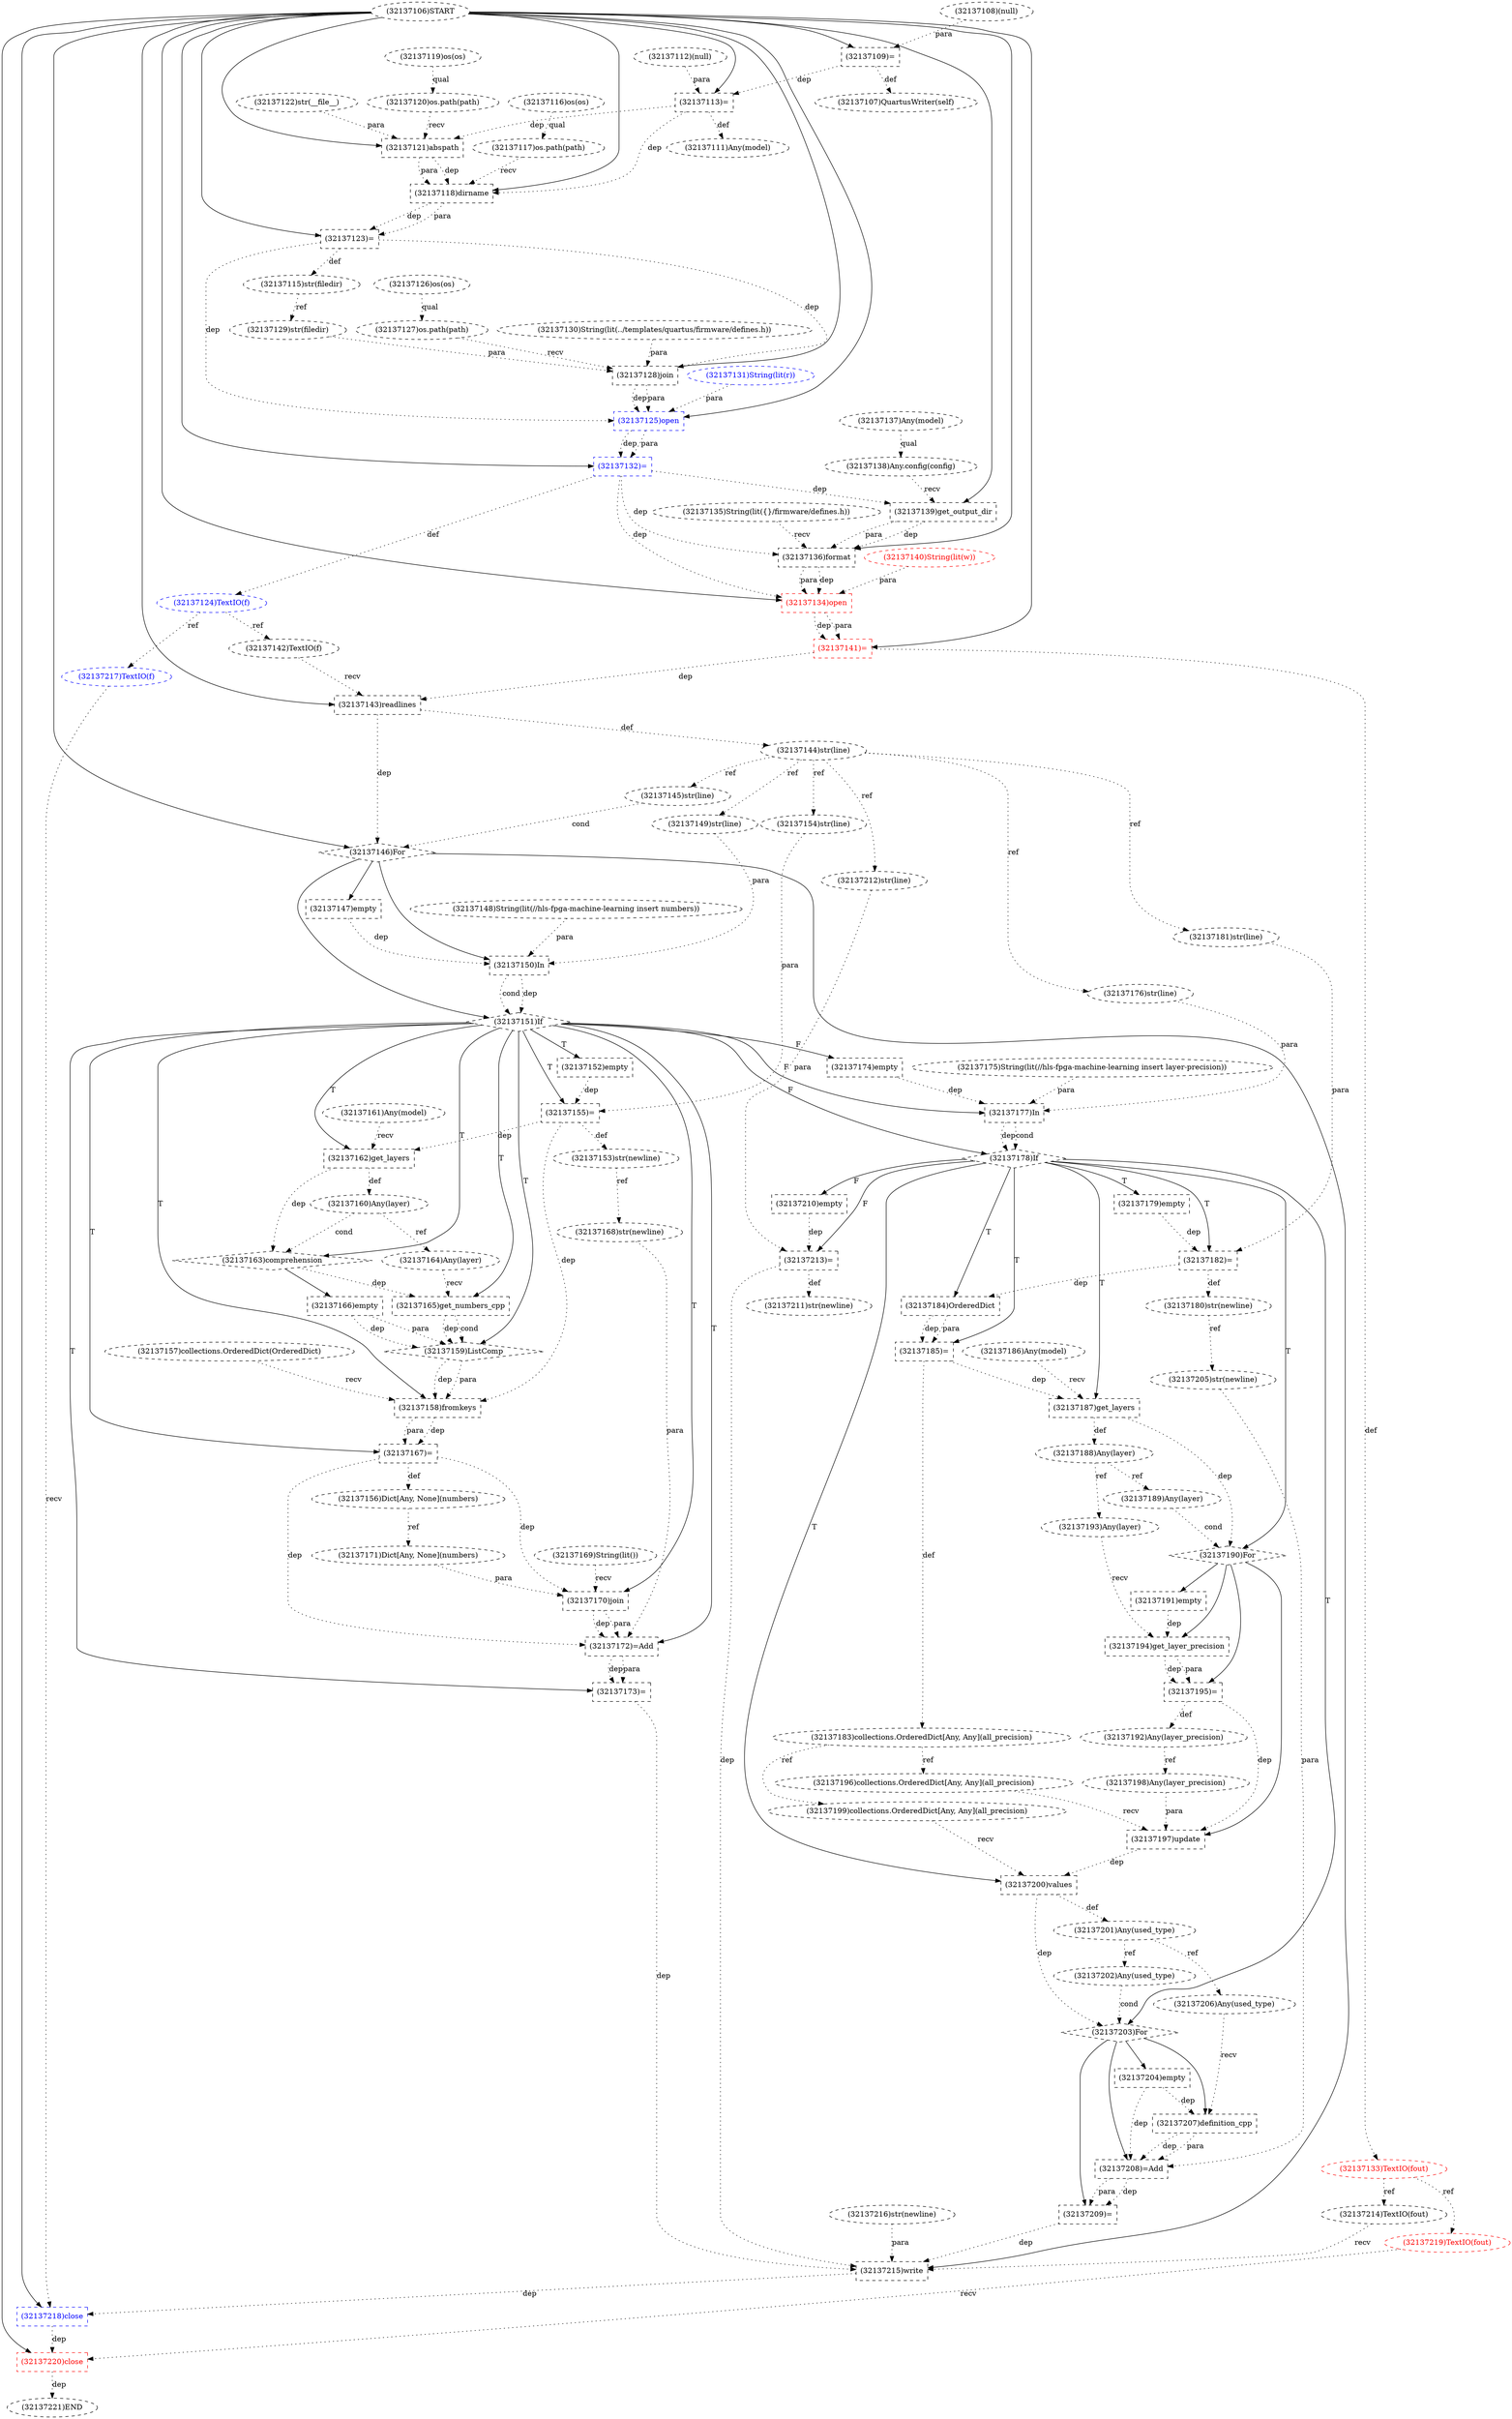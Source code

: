 digraph G {
1 [label="(32137156)Dict[Any, None](numbers)" shape=ellipse style=dashed]
2 [label="(32137183)collections.OrderedDict[Any, Any](all_precision)" shape=ellipse style=dashed]
3 [label="(32137107)QuartusWriter(self)" shape=ellipse style=dashed]
4 [label="(32137201)Any(used_type)" shape=ellipse style=dashed]
5 [label="(32137196)collections.OrderedDict[Any, Any](all_precision)" shape=ellipse style=dashed]
6 [label="(32137129)str(filedir)" shape=ellipse style=dashed]
7 [label="(32137185)=" shape=box style=dashed]
8 [label="(32137205)str(newline)" shape=ellipse style=dashed]
9 [label="(32137212)str(line)" shape=ellipse style=dashed]
10 [label="(32137215)write" shape=box style=dashed]
11 [label="(32137168)str(newline)" shape=ellipse style=dashed]
12 [label="(32137128)join" shape=box style=dashed]
13 [label="(32137218)close" shape=box style=dashed color=blue fontcolor=blue]
14 [label="(32137152)empty" shape=box style=dashed]
15 [label="(32137115)str(filedir)" shape=ellipse style=dashed]
16 [label="(32137221)END" style=dashed]
17 [label="(32137160)Any(layer)" shape=ellipse style=dashed]
18 [label="(32137178)If" shape=diamond style=dashed]
19 [label="(32137192)Any(layer_precision)" shape=ellipse style=dashed]
20 [label="(32137157)collections.OrderedDict(OrderedDict)" shape=ellipse style=dashed]
21 [label="(32137139)get_output_dir" shape=box style=dashed]
22 [label="(32137154)str(line)" shape=ellipse style=dashed]
23 [label="(32137174)empty" shape=box style=dashed]
24 [label="(32137167)=" shape=box style=dashed]
25 [label="(32137193)Any(layer)" shape=ellipse style=dashed]
26 [label="(32137147)empty" shape=box style=dashed]
27 [label="(32137216)str(newline)" shape=ellipse style=dashed]
28 [label="(32137112)(null)" shape=ellipse style=dashed]
29 [label="(32137199)collections.OrderedDict[Any, Any](all_precision)" shape=ellipse style=dashed]
30 [label="(32137202)Any(used_type)" shape=ellipse style=dashed]
31 [label="(32137137)Any(model)" shape=ellipse style=dashed]
32 [label="(32137171)Dict[Any, None](numbers)" shape=ellipse style=dashed]
33 [label="(32137217)TextIO(f)" shape=ellipse style=dashed color=blue fontcolor=blue]
34 [label="(32137111)Any(model)" shape=ellipse style=dashed]
35 [label="(32137163)comprehension" shape=diamond style=dashed]
36 [label="(32137184)OrderedDict" shape=box style=dashed]
37 [label="(32137108)(null)" shape=ellipse style=dashed]
38 [label="(32137211)str(newline)" shape=ellipse style=dashed]
39 [label="(32137208)=Add" shape=box style=dashed]
40 [label="(32137132)=" shape=box style=dashed color=blue fontcolor=blue]
41 [label="(32137195)=" shape=box style=dashed]
42 [label="(32137179)empty" shape=box style=dashed]
43 [label="(32137194)get_layer_precision" shape=box style=dashed]
44 [label="(32137119)os(os)" shape=ellipse style=dashed]
45 [label="(32137213)=" shape=box style=dashed]
46 [label="(32137180)str(newline)" shape=ellipse style=dashed]
47 [label="(32137131)String(lit(r))" shape=ellipse style=dashed color=blue fontcolor=blue]
48 [label="(32137169)String(lit())" shape=ellipse style=dashed]
49 [label="(32137173)=" shape=box style=dashed]
50 [label="(32137113)=" shape=box style=dashed]
51 [label="(32137143)readlines" shape=box style=dashed]
52 [label="(32137125)open" shape=box style=dashed color=blue fontcolor=blue]
53 [label="(32137204)empty" shape=box style=dashed]
54 [label="(32137146)For" shape=diamond style=dashed]
55 [label="(32137166)empty" shape=box style=dashed]
56 [label="(32137220)close" shape=box style=dashed color=red fontcolor=red]
57 [label="(32137122)str(__file__)" shape=ellipse style=dashed]
58 [label="(32137144)str(line)" shape=ellipse style=dashed]
59 [label="(32137182)=" shape=box style=dashed]
60 [label="(32137214)TextIO(fout)" shape=ellipse style=dashed]
61 [label="(32137190)For" shape=diamond style=dashed]
62 [label="(32137153)str(newline)" shape=ellipse style=dashed]
63 [label="(32137148)String(lit(//hls-fpga-machine-learning insert numbers))" shape=ellipse style=dashed]
64 [label="(32137197)update" shape=box style=dashed]
65 [label="(32137158)fromkeys" shape=box style=dashed]
66 [label="(32137141)=" shape=box style=dashed color=red fontcolor=red]
67 [label="(32137172)=Add" shape=box style=dashed]
68 [label="(32137155)=" shape=box style=dashed]
69 [label="(32137191)empty" shape=box style=dashed]
70 [label="(32137207)definition_cpp" shape=box style=dashed]
71 [label="(32137118)dirname" shape=box style=dashed]
72 [label="(32137164)Any(layer)" shape=ellipse style=dashed]
73 [label="(32137188)Any(layer)" shape=ellipse style=dashed]
74 [label="(32137219)TextIO(fout)" shape=ellipse style=dashed color=red fontcolor=red]
75 [label="(32137116)os(os)" shape=ellipse style=dashed]
76 [label="(32137159)ListComp" shape=diamond style=dashed]
77 [label="(32137162)get_layers" shape=box style=dashed]
78 [label="(32137161)Any(model)" shape=ellipse style=dashed]
79 [label="(32137126)os(os)" shape=ellipse style=dashed]
80 [label="(32137120)os.path(path)" shape=ellipse style=dashed]
81 [label="(32137142)TextIO(f)" shape=ellipse style=dashed]
82 [label="(32137121)abspath" shape=box style=dashed]
83 [label="(32137181)str(line)" shape=ellipse style=dashed]
84 [label="(32137200)values" shape=box style=dashed]
85 [label="(32137134)open" shape=box style=dashed color=red fontcolor=red]
86 [label="(32137203)For" shape=diamond style=dashed]
87 [label="(32137123)=" shape=box style=dashed]
88 [label="(32137177)In" shape=box style=dashed]
89 [label="(32137133)TextIO(fout)" shape=ellipse style=dashed color=red fontcolor=red]
90 [label="(32137124)TextIO(f)" shape=ellipse style=dashed color=blue fontcolor=blue]
91 [label="(32137140)String(lit(w))" shape=ellipse style=dashed color=red fontcolor=red]
92 [label="(32137186)Any(model)" shape=ellipse style=dashed]
93 [label="(32137176)str(line)" shape=ellipse style=dashed]
94 [label="(32137145)str(line)" shape=ellipse style=dashed]
95 [label="(32137117)os.path(path)" shape=ellipse style=dashed]
96 [label="(32137150)In" shape=box style=dashed]
97 [label="(32137136)format" shape=box style=dashed]
98 [label="(32137138)Any.config(config)" shape=ellipse style=dashed]
99 [label="(32137175)String(lit(//hls-fpga-machine-learning insert layer-precision))" shape=ellipse style=dashed]
100 [label="(32137127)os.path(path)" shape=ellipse style=dashed]
101 [label="(32137151)If" shape=diamond style=dashed]
102 [label="(32137198)Any(layer_precision)" shape=ellipse style=dashed]
103 [label="(32137106)START" style=dashed]
104 [label="(32137109)=" shape=box style=dashed]
105 [label="(32137206)Any(used_type)" shape=ellipse style=dashed]
106 [label="(32137130)String(lit(../templates/quartus/firmware/defines.h))" shape=ellipse style=dashed]
107 [label="(32137149)str(line)" shape=ellipse style=dashed]
108 [label="(32137135)String(lit({}/firmware/defines.h))" shape=ellipse style=dashed]
109 [label="(32137209)=" shape=box style=dashed]
110 [label="(32137165)get_numbers_cpp" shape=box style=dashed]
111 [label="(32137210)empty" shape=box style=dashed]
112 [label="(32137189)Any(layer)" shape=ellipse style=dashed]
113 [label="(32137170)join" shape=box style=dashed]
114 [label="(32137187)get_layers" shape=box style=dashed]
24 -> 1 [label="def" style=dotted];
7 -> 2 [label="def" style=dotted];
104 -> 3 [label="def" style=dotted];
84 -> 4 [label="def" style=dotted];
2 -> 5 [label="ref" style=dotted];
15 -> 6 [label="ref" style=dotted];
18 -> 7 [label="T"];
36 -> 7 [label="dep" style=dotted];
36 -> 7 [label="para" style=dotted];
46 -> 8 [label="ref" style=dotted];
58 -> 9 [label="ref" style=dotted];
54 -> 10 [label="" style=solid];
60 -> 10 [label="recv" style=dotted];
27 -> 10 [label="para" style=dotted];
45 -> 10 [label="dep" style=dotted];
49 -> 10 [label="dep" style=dotted];
109 -> 10 [label="dep" style=dotted];
62 -> 11 [label="ref" style=dotted];
103 -> 12 [label="" style=solid];
100 -> 12 [label="recv" style=dotted];
6 -> 12 [label="para" style=dotted];
106 -> 12 [label="para" style=dotted];
87 -> 12 [label="dep" style=dotted];
103 -> 13 [label="" style=solid];
33 -> 13 [label="recv" style=dotted];
10 -> 13 [label="dep" style=dotted];
101 -> 14 [label="T"];
87 -> 15 [label="def" style=dotted];
56 -> 16 [label="dep" style=dotted];
77 -> 17 [label="def" style=dotted];
101 -> 18 [label="F"];
88 -> 18 [label="dep" style=dotted];
88 -> 18 [label="cond" style=dotted];
41 -> 19 [label="def" style=dotted];
103 -> 21 [label="" style=solid];
98 -> 21 [label="recv" style=dotted];
40 -> 21 [label="dep" style=dotted];
58 -> 22 [label="ref" style=dotted];
101 -> 23 [label="F"];
101 -> 24 [label="T"];
65 -> 24 [label="dep" style=dotted];
65 -> 24 [label="para" style=dotted];
73 -> 25 [label="ref" style=dotted];
54 -> 26 [label="" style=solid];
2 -> 29 [label="ref" style=dotted];
4 -> 30 [label="ref" style=dotted];
1 -> 32 [label="ref" style=dotted];
90 -> 33 [label="ref" style=dotted];
50 -> 34 [label="def" style=dotted];
101 -> 35 [label="T"];
77 -> 35 [label="dep" style=dotted];
17 -> 35 [label="cond" style=dotted];
18 -> 36 [label="T"];
59 -> 36 [label="dep" style=dotted];
45 -> 38 [label="def" style=dotted];
86 -> 39 [label="" style=solid];
8 -> 39 [label="para" style=dotted];
70 -> 39 [label="dep" style=dotted];
70 -> 39 [label="para" style=dotted];
53 -> 39 [label="dep" style=dotted];
103 -> 40 [label="" style=solid];
52 -> 40 [label="dep" style=dotted];
52 -> 40 [label="para" style=dotted];
61 -> 41 [label="" style=solid];
43 -> 41 [label="dep" style=dotted];
43 -> 41 [label="para" style=dotted];
18 -> 42 [label="T"];
61 -> 43 [label="" style=solid];
25 -> 43 [label="recv" style=dotted];
69 -> 43 [label="dep" style=dotted];
18 -> 45 [label="F"];
9 -> 45 [label="para" style=dotted];
111 -> 45 [label="dep" style=dotted];
59 -> 46 [label="def" style=dotted];
101 -> 49 [label="T"];
67 -> 49 [label="dep" style=dotted];
67 -> 49 [label="para" style=dotted];
103 -> 50 [label="" style=solid];
28 -> 50 [label="para" style=dotted];
104 -> 50 [label="dep" style=dotted];
103 -> 51 [label="" style=solid];
81 -> 51 [label="recv" style=dotted];
66 -> 51 [label="dep" style=dotted];
103 -> 52 [label="" style=solid];
12 -> 52 [label="dep" style=dotted];
12 -> 52 [label="para" style=dotted];
47 -> 52 [label="para" style=dotted];
87 -> 52 [label="dep" style=dotted];
86 -> 53 [label="" style=solid];
103 -> 54 [label="" style=solid];
51 -> 54 [label="dep" style=dotted];
94 -> 54 [label="cond" style=dotted];
35 -> 55 [label="" style=solid];
103 -> 56 [label="" style=solid];
74 -> 56 [label="recv" style=dotted];
13 -> 56 [label="dep" style=dotted];
51 -> 58 [label="def" style=dotted];
18 -> 59 [label="T"];
83 -> 59 [label="para" style=dotted];
42 -> 59 [label="dep" style=dotted];
89 -> 60 [label="ref" style=dotted];
18 -> 61 [label="T"];
114 -> 61 [label="dep" style=dotted];
112 -> 61 [label="cond" style=dotted];
68 -> 62 [label="def" style=dotted];
61 -> 64 [label="" style=solid];
5 -> 64 [label="recv" style=dotted];
102 -> 64 [label="para" style=dotted];
41 -> 64 [label="dep" style=dotted];
101 -> 65 [label="T"];
20 -> 65 [label="recv" style=dotted];
76 -> 65 [label="dep" style=dotted];
76 -> 65 [label="para" style=dotted];
68 -> 65 [label="dep" style=dotted];
103 -> 66 [label="" style=solid];
85 -> 66 [label="dep" style=dotted];
85 -> 66 [label="para" style=dotted];
101 -> 67 [label="T"];
11 -> 67 [label="para" style=dotted];
113 -> 67 [label="dep" style=dotted];
113 -> 67 [label="para" style=dotted];
24 -> 67 [label="dep" style=dotted];
101 -> 68 [label="T"];
22 -> 68 [label="para" style=dotted];
14 -> 68 [label="dep" style=dotted];
61 -> 69 [label="" style=solid];
86 -> 70 [label="" style=solid];
105 -> 70 [label="recv" style=dotted];
53 -> 70 [label="dep" style=dotted];
103 -> 71 [label="" style=solid];
95 -> 71 [label="recv" style=dotted];
82 -> 71 [label="dep" style=dotted];
82 -> 71 [label="para" style=dotted];
50 -> 71 [label="dep" style=dotted];
17 -> 72 [label="ref" style=dotted];
114 -> 73 [label="def" style=dotted];
89 -> 74 [label="ref" style=dotted];
101 -> 76 [label="T"];
110 -> 76 [label="dep" style=dotted];
110 -> 76 [label="cond" style=dotted];
55 -> 76 [label="dep" style=dotted];
55 -> 76 [label="para" style=dotted];
101 -> 77 [label="T"];
78 -> 77 [label="recv" style=dotted];
68 -> 77 [label="dep" style=dotted];
44 -> 80 [label="qual" style=dotted];
90 -> 81 [label="ref" style=dotted];
103 -> 82 [label="" style=solid];
80 -> 82 [label="recv" style=dotted];
57 -> 82 [label="para" style=dotted];
50 -> 82 [label="dep" style=dotted];
58 -> 83 [label="ref" style=dotted];
18 -> 84 [label="T"];
29 -> 84 [label="recv" style=dotted];
64 -> 84 [label="dep" style=dotted];
103 -> 85 [label="" style=solid];
97 -> 85 [label="dep" style=dotted];
97 -> 85 [label="para" style=dotted];
91 -> 85 [label="para" style=dotted];
40 -> 85 [label="dep" style=dotted];
18 -> 86 [label="T"];
84 -> 86 [label="dep" style=dotted];
30 -> 86 [label="cond" style=dotted];
103 -> 87 [label="" style=solid];
71 -> 87 [label="dep" style=dotted];
71 -> 87 [label="para" style=dotted];
101 -> 88 [label="F"];
99 -> 88 [label="para" style=dotted];
93 -> 88 [label="para" style=dotted];
23 -> 88 [label="dep" style=dotted];
66 -> 89 [label="def" style=dotted];
40 -> 90 [label="def" style=dotted];
58 -> 93 [label="ref" style=dotted];
58 -> 94 [label="ref" style=dotted];
75 -> 95 [label="qual" style=dotted];
54 -> 96 [label="" style=solid];
63 -> 96 [label="para" style=dotted];
107 -> 96 [label="para" style=dotted];
26 -> 96 [label="dep" style=dotted];
103 -> 97 [label="" style=solid];
108 -> 97 [label="recv" style=dotted];
21 -> 97 [label="dep" style=dotted];
21 -> 97 [label="para" style=dotted];
40 -> 97 [label="dep" style=dotted];
31 -> 98 [label="qual" style=dotted];
79 -> 100 [label="qual" style=dotted];
54 -> 101 [label="" style=solid];
96 -> 101 [label="dep" style=dotted];
96 -> 101 [label="cond" style=dotted];
19 -> 102 [label="ref" style=dotted];
103 -> 104 [label="" style=solid];
37 -> 104 [label="para" style=dotted];
4 -> 105 [label="ref" style=dotted];
58 -> 107 [label="ref" style=dotted];
86 -> 109 [label="" style=solid];
39 -> 109 [label="dep" style=dotted];
39 -> 109 [label="para" style=dotted];
101 -> 110 [label="T"];
72 -> 110 [label="recv" style=dotted];
35 -> 110 [label="dep" style=dotted];
18 -> 111 [label="F"];
73 -> 112 [label="ref" style=dotted];
101 -> 113 [label="T"];
48 -> 113 [label="recv" style=dotted];
32 -> 113 [label="para" style=dotted];
24 -> 113 [label="dep" style=dotted];
18 -> 114 [label="T"];
92 -> 114 [label="recv" style=dotted];
7 -> 114 [label="dep" style=dotted];
}